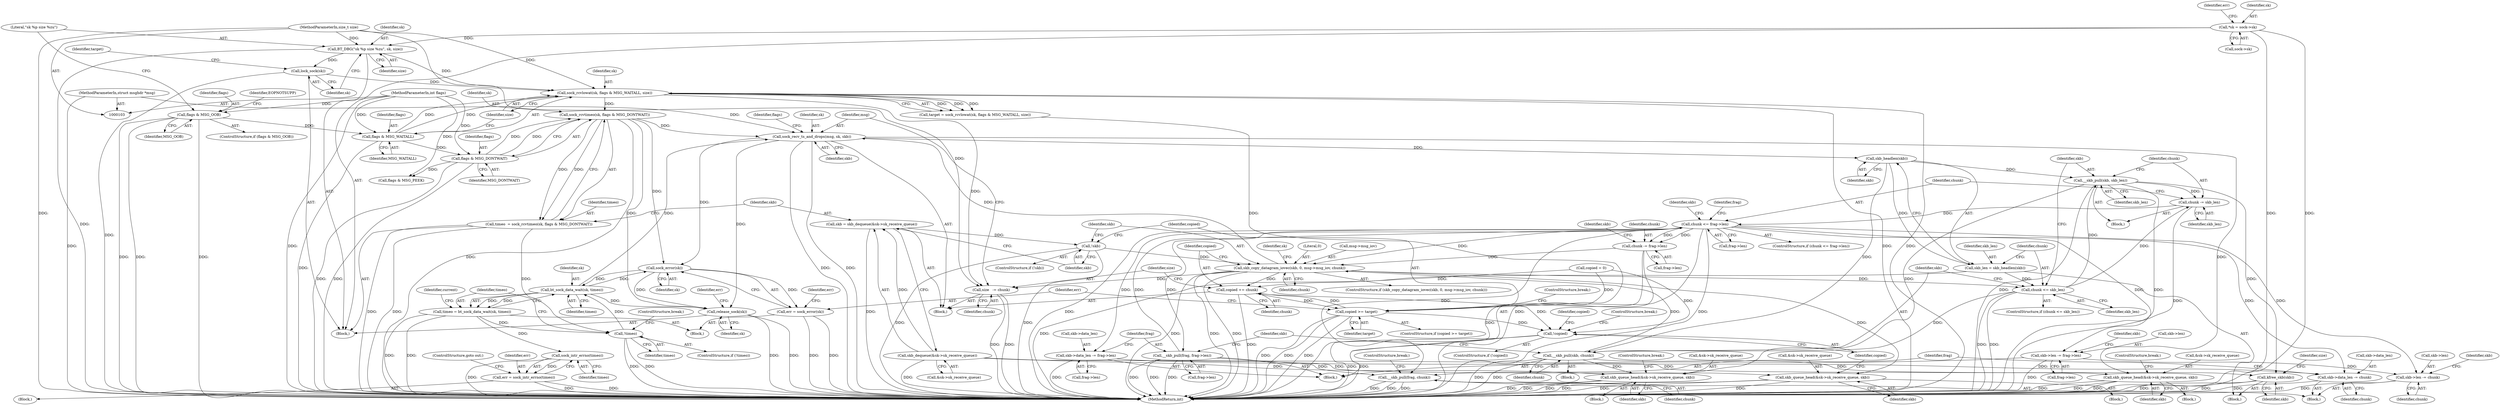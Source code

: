 digraph "0_linux_f3d3342602f8bcbf37d7c46641cb9bca7618eb1c_7@API" {
"1000240" [label="(Call,sock_recv_ts_and_drops(msg, sk, skb))"];
"1000106" [label="(MethodParameterIn,struct msghdr *msg)"];
"1000198" [label="(Call,bt_sock_data_wait(sk, timeo))"];
"1000176" [label="(Call,sock_error(sk))"];
"1000240" [label="(Call,sock_recv_ts_and_drops(msg, sk, skb))"];
"1000149" [label="(Call,sock_rcvtimeo(sk, flags & MSG_DONTWAIT))"];
"1000141" [label="(Call,sock_rcvlowat(sk, flags & MSG_WAITALL, size))"];
"1000137" [label="(Call,lock_sock(sk))"];
"1000133" [label="(Call,BT_DBG(\"sk %p size %zu\", sk, size))"];
"1000111" [label="(Call,*sk = sock->sk)"];
"1000107" [label="(MethodParameterIn,size_t size)"];
"1000143" [label="(Call,flags & MSG_WAITALL)"];
"1000127" [label="(Call,flags & MSG_OOB)"];
"1000108" [label="(MethodParameterIn,int flags)"];
"1000151" [label="(Call,flags & MSG_DONTWAIT)"];
"1000212" [label="(Call,skb_copy_datagram_iovec(skb, 0, msg->msg_iov, chunk))"];
"1000166" [label="(Call,!skb)"];
"1000158" [label="(Call,skb = skb_dequeue(&sk->sk_receive_queue))"];
"1000160" [label="(Call,skb_dequeue(&sk->sk_receive_queue))"];
"1000274" [label="(Call,chunk <= frag->len)"];
"1000269" [label="(Call,chunk -= skb_len)"];
"1000266" [label="(Call,__skb_pull(skb, skb_len))"];
"1000253" [label="(Call,skb_headlen(skb))"];
"1000256" [label="(Call,chunk <= skb_len)"];
"1000251" [label="(Call,skb_len = skb_headlen(skb))"];
"1000319" [label="(Call,__skb_pull(frag, frag->len))"];
"1000300" [label="(Call,chunk -= frag->len)"];
"1000260" [label="(Call,__skb_pull(skb, chunk))"];
"1000193" [label="(Call,!timeo)"];
"1000147" [label="(Call,timeo  = sock_rcvtimeo(sk, flags & MSG_DONTWAIT))"];
"1000196" [label="(Call,timeo = bt_sock_data_wait(sk, timeo))"];
"1000174" [label="(Call,err = sock_error(sk))"];
"1000207" [label="(Call,sock_intr_errno(timeo))"];
"1000205" [label="(Call,err = sock_intr_errno(timeo))"];
"1000220" [label="(Call,skb_queue_head(&sk->sk_receive_queue, skb))"];
"1000234" [label="(Call,copied += chunk)"];
"1000170" [label="(Call,copied >= target)"];
"1000227" [label="(Call,!copied)"];
"1000237" [label="(Call,size   -= chunk)"];
"1000329" [label="(Call,skb_queue_head(&sk->sk_receive_queue, skb))"];
"1000336" [label="(Call,kfree_skb(skb))"];
"1000280" [label="(Call,skb->len -= chunk)"];
"1000285" [label="(Call,skb->data_len -= chunk)"];
"1000290" [label="(Call,__skb_pull(frag, chunk))"];
"1000305" [label="(Call,skb->len -= frag->len)"];
"1000312" [label="(Call,skb->data_len -= frag->len)"];
"1000340" [label="(Call,skb_queue_head(&sk->sk_receive_queue, skb))"];
"1000349" [label="(Call,release_sock(sk))"];
"1000135" [label="(Identifier,sk)"];
"1000219" [label="(Block,)"];
"1000274" [label="(Call,chunk <= frag->len)"];
"1000150" [label="(Identifier,sk)"];
"1000249" [label="(Block,)"];
"1000161" [label="(Call,&sk->sk_receive_queue)"];
"1000257" [label="(Identifier,chunk)"];
"1000320" [label="(Identifier,frag)"];
"1000213" [label="(Identifier,skb)"];
"1000280" [label="(Call,skb->len -= chunk)"];
"1000176" [label="(Call,sock_error(sk))"];
"1000199" [label="(Identifier,sk)"];
"1000266" [label="(Call,__skb_pull(skb, skb_len))"];
"1000179" [label="(Identifier,err)"];
"1000297" [label="(Identifier,frag)"];
"1000107" [label="(MethodParameterIn,size_t size)"];
"1000192" [label="(ControlStructure,if (!timeo))"];
"1000291" [label="(Identifier,frag)"];
"1000165" [label="(ControlStructure,if (!skb))"];
"1000292" [label="(Identifier,chunk)"];
"1000143" [label="(Call,flags & MSG_WAITALL)"];
"1000275" [label="(Identifier,chunk)"];
"1000281" [label="(Call,skb->len)"];
"1000254" [label="(Identifier,skb)"];
"1000345" [label="(Identifier,skb)"];
"1000196" [label="(Call,timeo = bt_sock_data_wait(sk, timeo))"];
"1000134" [label="(Literal,\"sk %p size %zu\")"];
"1000282" [label="(Identifier,skb)"];
"1000312" [label="(Call,skb->data_len -= frag->len)"];
"1000230" [label="(Identifier,copied)"];
"1000239" [label="(Identifier,chunk)"];
"1000270" [label="(Identifier,chunk)"];
"1000172" [label="(Identifier,target)"];
"1000349" [label="(Call,release_sock(sk))"];
"1000147" [label="(Call,timeo  = sock_rcvtimeo(sk, flags & MSG_DONTWAIT))"];
"1000212" [label="(Call,skb_copy_datagram_iovec(skb, 0, msg->msg_iov, chunk))"];
"1000228" [label="(Identifier,copied)"];
"1000118" [label="(Identifier,err)"];
"1000306" [label="(Call,skb->len)"];
"1000293" [label="(ControlStructure,break;)"];
"1000166" [label="(Call,!skb)"];
"1000300" [label="(Call,chunk -= frag->len)"];
"1000340" [label="(Call,skb_queue_head(&sk->sk_receive_queue, skb))"];
"1000261" [label="(Identifier,skb)"];
"1000243" [label="(Identifier,skb)"];
"1000142" [label="(Identifier,sk)"];
"1000127" [label="(Call,flags & MSG_OOB)"];
"1000132" [label="(Identifier,EOPNOTSUPP)"];
"1000177" [label="(Identifier,sk)"];
"1000328" [label="(Block,)"];
"1000286" [label="(Call,skb->data_len)"];
"1000211" [label="(ControlStructure,if (skb_copy_datagram_iovec(skb, 0, msg->msg_iov, chunk)))"];
"1000148" [label="(Identifier,timeo)"];
"1000203" [label="(Identifier,current)"];
"1000170" [label="(Call,copied >= target)"];
"1000339" [label="(Block,)"];
"1000236" [label="(Identifier,chunk)"];
"1000140" [label="(Identifier,target)"];
"1000309" [label="(Call,frag->len)"];
"1000299" [label="(Block,)"];
"1000167" [label="(Identifier,skb)"];
"1000329" [label="(Call,skb_queue_head(&sk->sk_receive_queue, skb))"];
"1000290" [label="(Call,__skb_pull(frag, chunk))"];
"1000205" [label="(Call,err = sock_intr_errno(timeo))"];
"1000174" [label="(Call,err = sock_error(sk))"];
"1000149" [label="(Call,sock_rcvtimeo(sk, flags & MSG_DONTWAIT))"];
"1000260" [label="(Call,__skb_pull(skb, chunk))"];
"1000350" [label="(Identifier,sk)"];
"1000307" [label="(Identifier,skb)"];
"1000141" [label="(Call,sock_rcvlowat(sk, flags & MSG_WAITALL, size))"];
"1000346" [label="(ControlStructure,break;)"];
"1000233" [label="(ControlStructure,break;)"];
"1000284" [label="(Identifier,chunk)"];
"1000313" [label="(Call,skb->data_len)"];
"1000151" [label="(Call,flags & MSG_DONTWAIT)"];
"1000287" [label="(Identifier,skb)"];
"1000126" [label="(ControlStructure,if (flags & MSG_OOB))"];
"1000259" [label="(Block,)"];
"1000139" [label="(Call,target = sock_rcvlowat(sk, flags & MSG_WAITALL, size))"];
"1000221" [label="(Call,&sk->sk_receive_queue)"];
"1000207" [label="(Call,sock_intr_errno(timeo))"];
"1000235" [label="(Identifier,copied)"];
"1000237" [label="(Call,size   -= chunk)"];
"1000267" [label="(Identifier,skb)"];
"1000251" [label="(Call,skb_len = skb_headlen(skb))"];
"1000160" [label="(Call,skb_dequeue(&sk->sk_receive_queue))"];
"1000240" [label="(Call,sock_recv_ts_and_drops(msg, sk, skb))"];
"1000268" [label="(Identifier,skb_len)"];
"1000138" [label="(Identifier,sk)"];
"1000129" [label="(Identifier,MSG_OOB)"];
"1000128" [label="(Identifier,flags)"];
"1000352" [label="(MethodReturn,int)"];
"1000158" [label="(Call,skb = skb_dequeue(&sk->sk_receive_queue))"];
"1000302" [label="(Call,frag->len)"];
"1000111" [label="(Call,*sk = sock->sk)"];
"1000225" [label="(Identifier,skb)"];
"1000215" [label="(Call,msg->msg_iov)"];
"1000279" [label="(Block,)"];
"1000122" [label="(Call,copied = 0)"];
"1000169" [label="(ControlStructure,if (copied >= target))"];
"1000247" [label="(Identifier,flags)"];
"1000109" [label="(Block,)"];
"1000136" [label="(Identifier,size)"];
"1000256" [label="(Call,chunk <= skb_len)"];
"1000209" [label="(ControlStructure,goto out;)"];
"1000168" [label="(Block,)"];
"1000200" [label="(Identifier,timeo)"];
"1000314" [label="(Identifier,skb)"];
"1000264" [label="(Block,)"];
"1000330" [label="(Call,&sk->sk_receive_queue)"];
"1000159" [label="(Identifier,skb)"];
"1000206" [label="(Identifier,err)"];
"1000195" [label="(ControlStructure,break;)"];
"1000112" [label="(Identifier,sk)"];
"1000220" [label="(Call,skb_queue_head(&sk->sk_receive_queue, skb))"];
"1000153" [label="(Identifier,MSG_DONTWAIT)"];
"1000218" [label="(Identifier,chunk)"];
"1000223" [label="(Identifier,sk)"];
"1000253" [label="(Call,skb_headlen(skb))"];
"1000144" [label="(Identifier,flags)"];
"1000137" [label="(Call,lock_sock(sk))"];
"1000351" [label="(Identifier,err)"];
"1000234" [label="(Call,copied += chunk)"];
"1000246" [label="(Call,flags & MSG_PEEK)"];
"1000198" [label="(Call,bt_sock_data_wait(sk, timeo))"];
"1000197" [label="(Identifier,timeo)"];
"1000269" [label="(Call,chunk -= skb_len)"];
"1000273" [label="(ControlStructure,if (chunk <= frag->len))"];
"1000146" [label="(Identifier,size)"];
"1000326" [label="(Identifier,skb)"];
"1000175" [label="(Identifier,err)"];
"1000155" [label="(Block,)"];
"1000194" [label="(Identifier,timeo)"];
"1000108" [label="(MethodParameterIn,int flags)"];
"1000271" [label="(Identifier,skb_len)"];
"1000204" [label="(Block,)"];
"1000214" [label="(Literal,0)"];
"1000334" [label="(Identifier,skb)"];
"1000242" [label="(Identifier,sk)"];
"1000262" [label="(Identifier,chunk)"];
"1000258" [label="(Identifier,skb_len)"];
"1000133" [label="(Call,BT_DBG(\"sk %p size %zu\", sk, size))"];
"1000305" [label="(Call,skb->len -= frag->len)"];
"1000289" [label="(Identifier,chunk)"];
"1000113" [label="(Call,sock->sk)"];
"1000341" [label="(Call,&sk->sk_receive_queue)"];
"1000173" [label="(ControlStructure,break;)"];
"1000241" [label="(Identifier,msg)"];
"1000301" [label="(Identifier,chunk)"];
"1000208" [label="(Identifier,timeo)"];
"1000238" [label="(Identifier,size)"];
"1000227" [label="(Call,!copied)"];
"1000335" [label="(ControlStructure,break;)"];
"1000337" [label="(Identifier,skb)"];
"1000145" [label="(Identifier,MSG_WAITALL)"];
"1000347" [label="(Identifier,size)"];
"1000193" [label="(Call,!timeo)"];
"1000285" [label="(Call,skb->data_len -= chunk)"];
"1000321" [label="(Call,frag->len)"];
"1000152" [label="(Identifier,flags)"];
"1000319" [label="(Call,__skb_pull(frag, frag->len))"];
"1000252" [label="(Identifier,skb_len)"];
"1000316" [label="(Call,frag->len)"];
"1000336" [label="(Call,kfree_skb(skb))"];
"1000106" [label="(MethodParameterIn,struct msghdr *msg)"];
"1000276" [label="(Call,frag->len)"];
"1000226" [label="(ControlStructure,if (!copied))"];
"1000171" [label="(Identifier,copied)"];
"1000255" [label="(ControlStructure,if (chunk <= skb_len))"];
"1000240" -> "1000155"  [label="AST: "];
"1000240" -> "1000243"  [label="CFG: "];
"1000241" -> "1000240"  [label="AST: "];
"1000242" -> "1000240"  [label="AST: "];
"1000243" -> "1000240"  [label="AST: "];
"1000247" -> "1000240"  [label="CFG: "];
"1000240" -> "1000352"  [label="DDG: "];
"1000240" -> "1000352"  [label="DDG: "];
"1000240" -> "1000176"  [label="DDG: "];
"1000106" -> "1000240"  [label="DDG: "];
"1000198" -> "1000240"  [label="DDG: "];
"1000149" -> "1000240"  [label="DDG: "];
"1000212" -> "1000240"  [label="DDG: "];
"1000240" -> "1000253"  [label="DDG: "];
"1000240" -> "1000340"  [label="DDG: "];
"1000240" -> "1000349"  [label="DDG: "];
"1000106" -> "1000103"  [label="AST: "];
"1000106" -> "1000352"  [label="DDG: "];
"1000198" -> "1000196"  [label="AST: "];
"1000198" -> "1000200"  [label="CFG: "];
"1000199" -> "1000198"  [label="AST: "];
"1000200" -> "1000198"  [label="AST: "];
"1000196" -> "1000198"  [label="CFG: "];
"1000198" -> "1000176"  [label="DDG: "];
"1000198" -> "1000196"  [label="DDG: "];
"1000198" -> "1000196"  [label="DDG: "];
"1000176" -> "1000198"  [label="DDG: "];
"1000193" -> "1000198"  [label="DDG: "];
"1000198" -> "1000349"  [label="DDG: "];
"1000176" -> "1000174"  [label="AST: "];
"1000176" -> "1000177"  [label="CFG: "];
"1000177" -> "1000176"  [label="AST: "];
"1000174" -> "1000176"  [label="CFG: "];
"1000176" -> "1000174"  [label="DDG: "];
"1000149" -> "1000176"  [label="DDG: "];
"1000176" -> "1000349"  [label="DDG: "];
"1000149" -> "1000147"  [label="AST: "];
"1000149" -> "1000151"  [label="CFG: "];
"1000150" -> "1000149"  [label="AST: "];
"1000151" -> "1000149"  [label="AST: "];
"1000147" -> "1000149"  [label="CFG: "];
"1000149" -> "1000352"  [label="DDG: "];
"1000149" -> "1000147"  [label="DDG: "];
"1000149" -> "1000147"  [label="DDG: "];
"1000141" -> "1000149"  [label="DDG: "];
"1000151" -> "1000149"  [label="DDG: "];
"1000151" -> "1000149"  [label="DDG: "];
"1000149" -> "1000349"  [label="DDG: "];
"1000141" -> "1000139"  [label="AST: "];
"1000141" -> "1000146"  [label="CFG: "];
"1000142" -> "1000141"  [label="AST: "];
"1000143" -> "1000141"  [label="AST: "];
"1000146" -> "1000141"  [label="AST: "];
"1000139" -> "1000141"  [label="CFG: "];
"1000141" -> "1000352"  [label="DDG: "];
"1000141" -> "1000352"  [label="DDG: "];
"1000141" -> "1000139"  [label="DDG: "];
"1000141" -> "1000139"  [label="DDG: "];
"1000141" -> "1000139"  [label="DDG: "];
"1000137" -> "1000141"  [label="DDG: "];
"1000143" -> "1000141"  [label="DDG: "];
"1000143" -> "1000141"  [label="DDG: "];
"1000133" -> "1000141"  [label="DDG: "];
"1000107" -> "1000141"  [label="DDG: "];
"1000141" -> "1000237"  [label="DDG: "];
"1000137" -> "1000109"  [label="AST: "];
"1000137" -> "1000138"  [label="CFG: "];
"1000138" -> "1000137"  [label="AST: "];
"1000140" -> "1000137"  [label="CFG: "];
"1000137" -> "1000352"  [label="DDG: "];
"1000133" -> "1000137"  [label="DDG: "];
"1000133" -> "1000109"  [label="AST: "];
"1000133" -> "1000136"  [label="CFG: "];
"1000134" -> "1000133"  [label="AST: "];
"1000135" -> "1000133"  [label="AST: "];
"1000136" -> "1000133"  [label="AST: "];
"1000138" -> "1000133"  [label="CFG: "];
"1000133" -> "1000352"  [label="DDG: "];
"1000111" -> "1000133"  [label="DDG: "];
"1000107" -> "1000133"  [label="DDG: "];
"1000111" -> "1000109"  [label="AST: "];
"1000111" -> "1000113"  [label="CFG: "];
"1000112" -> "1000111"  [label="AST: "];
"1000113" -> "1000111"  [label="AST: "];
"1000118" -> "1000111"  [label="CFG: "];
"1000111" -> "1000352"  [label="DDG: "];
"1000111" -> "1000352"  [label="DDG: "];
"1000107" -> "1000103"  [label="AST: "];
"1000107" -> "1000352"  [label="DDG: "];
"1000107" -> "1000237"  [label="DDG: "];
"1000143" -> "1000145"  [label="CFG: "];
"1000144" -> "1000143"  [label="AST: "];
"1000145" -> "1000143"  [label="AST: "];
"1000146" -> "1000143"  [label="CFG: "];
"1000143" -> "1000352"  [label="DDG: "];
"1000127" -> "1000143"  [label="DDG: "];
"1000108" -> "1000143"  [label="DDG: "];
"1000143" -> "1000151"  [label="DDG: "];
"1000127" -> "1000126"  [label="AST: "];
"1000127" -> "1000129"  [label="CFG: "];
"1000128" -> "1000127"  [label="AST: "];
"1000129" -> "1000127"  [label="AST: "];
"1000132" -> "1000127"  [label="CFG: "];
"1000134" -> "1000127"  [label="CFG: "];
"1000127" -> "1000352"  [label="DDG: "];
"1000127" -> "1000352"  [label="DDG: "];
"1000127" -> "1000352"  [label="DDG: "];
"1000108" -> "1000127"  [label="DDG: "];
"1000108" -> "1000103"  [label="AST: "];
"1000108" -> "1000352"  [label="DDG: "];
"1000108" -> "1000151"  [label="DDG: "];
"1000108" -> "1000246"  [label="DDG: "];
"1000151" -> "1000153"  [label="CFG: "];
"1000152" -> "1000151"  [label="AST: "];
"1000153" -> "1000151"  [label="AST: "];
"1000151" -> "1000352"  [label="DDG: "];
"1000151" -> "1000352"  [label="DDG: "];
"1000151" -> "1000246"  [label="DDG: "];
"1000212" -> "1000211"  [label="AST: "];
"1000212" -> "1000218"  [label="CFG: "];
"1000213" -> "1000212"  [label="AST: "];
"1000214" -> "1000212"  [label="AST: "];
"1000215" -> "1000212"  [label="AST: "];
"1000218" -> "1000212"  [label="AST: "];
"1000223" -> "1000212"  [label="CFG: "];
"1000235" -> "1000212"  [label="CFG: "];
"1000212" -> "1000352"  [label="DDG: "];
"1000212" -> "1000352"  [label="DDG: "];
"1000212" -> "1000352"  [label="DDG: "];
"1000166" -> "1000212"  [label="DDG: "];
"1000274" -> "1000212"  [label="DDG: "];
"1000300" -> "1000212"  [label="DDG: "];
"1000260" -> "1000212"  [label="DDG: "];
"1000212" -> "1000220"  [label="DDG: "];
"1000212" -> "1000234"  [label="DDG: "];
"1000212" -> "1000237"  [label="DDG: "];
"1000212" -> "1000256"  [label="DDG: "];
"1000166" -> "1000165"  [label="AST: "];
"1000166" -> "1000167"  [label="CFG: "];
"1000167" -> "1000166"  [label="AST: "];
"1000171" -> "1000166"  [label="CFG: "];
"1000213" -> "1000166"  [label="CFG: "];
"1000166" -> "1000352"  [label="DDG: "];
"1000166" -> "1000352"  [label="DDG: "];
"1000158" -> "1000166"  [label="DDG: "];
"1000158" -> "1000155"  [label="AST: "];
"1000158" -> "1000160"  [label="CFG: "];
"1000159" -> "1000158"  [label="AST: "];
"1000160" -> "1000158"  [label="AST: "];
"1000167" -> "1000158"  [label="CFG: "];
"1000158" -> "1000352"  [label="DDG: "];
"1000160" -> "1000158"  [label="DDG: "];
"1000160" -> "1000161"  [label="CFG: "];
"1000161" -> "1000160"  [label="AST: "];
"1000160" -> "1000352"  [label="DDG: "];
"1000160" -> "1000220"  [label="DDG: "];
"1000160" -> "1000329"  [label="DDG: "];
"1000160" -> "1000340"  [label="DDG: "];
"1000274" -> "1000273"  [label="AST: "];
"1000274" -> "1000276"  [label="CFG: "];
"1000275" -> "1000274"  [label="AST: "];
"1000276" -> "1000274"  [label="AST: "];
"1000282" -> "1000274"  [label="CFG: "];
"1000297" -> "1000274"  [label="CFG: "];
"1000274" -> "1000352"  [label="DDG: "];
"1000274" -> "1000352"  [label="DDG: "];
"1000274" -> "1000352"  [label="DDG: "];
"1000269" -> "1000274"  [label="DDG: "];
"1000319" -> "1000274"  [label="DDG: "];
"1000274" -> "1000280"  [label="DDG: "];
"1000274" -> "1000285"  [label="DDG: "];
"1000274" -> "1000290"  [label="DDG: "];
"1000274" -> "1000300"  [label="DDG: "];
"1000274" -> "1000300"  [label="DDG: "];
"1000274" -> "1000305"  [label="DDG: "];
"1000274" -> "1000312"  [label="DDG: "];
"1000274" -> "1000319"  [label="DDG: "];
"1000269" -> "1000264"  [label="AST: "];
"1000269" -> "1000271"  [label="CFG: "];
"1000270" -> "1000269"  [label="AST: "];
"1000271" -> "1000269"  [label="AST: "];
"1000275" -> "1000269"  [label="CFG: "];
"1000269" -> "1000352"  [label="DDG: "];
"1000266" -> "1000269"  [label="DDG: "];
"1000256" -> "1000269"  [label="DDG: "];
"1000266" -> "1000264"  [label="AST: "];
"1000266" -> "1000268"  [label="CFG: "];
"1000267" -> "1000266"  [label="AST: "];
"1000268" -> "1000266"  [label="AST: "];
"1000270" -> "1000266"  [label="CFG: "];
"1000266" -> "1000352"  [label="DDG: "];
"1000266" -> "1000352"  [label="DDG: "];
"1000253" -> "1000266"  [label="DDG: "];
"1000256" -> "1000266"  [label="DDG: "];
"1000266" -> "1000329"  [label="DDG: "];
"1000266" -> "1000336"  [label="DDG: "];
"1000253" -> "1000251"  [label="AST: "];
"1000253" -> "1000254"  [label="CFG: "];
"1000254" -> "1000253"  [label="AST: "];
"1000251" -> "1000253"  [label="CFG: "];
"1000253" -> "1000251"  [label="DDG: "];
"1000253" -> "1000260"  [label="DDG: "];
"1000256" -> "1000255"  [label="AST: "];
"1000256" -> "1000258"  [label="CFG: "];
"1000257" -> "1000256"  [label="AST: "];
"1000258" -> "1000256"  [label="AST: "];
"1000261" -> "1000256"  [label="CFG: "];
"1000267" -> "1000256"  [label="CFG: "];
"1000256" -> "1000352"  [label="DDG: "];
"1000256" -> "1000352"  [label="DDG: "];
"1000251" -> "1000256"  [label="DDG: "];
"1000256" -> "1000260"  [label="DDG: "];
"1000251" -> "1000249"  [label="AST: "];
"1000252" -> "1000251"  [label="AST: "];
"1000257" -> "1000251"  [label="CFG: "];
"1000251" -> "1000352"  [label="DDG: "];
"1000319" -> "1000299"  [label="AST: "];
"1000319" -> "1000321"  [label="CFG: "];
"1000320" -> "1000319"  [label="AST: "];
"1000321" -> "1000319"  [label="AST: "];
"1000326" -> "1000319"  [label="CFG: "];
"1000319" -> "1000352"  [label="DDG: "];
"1000319" -> "1000352"  [label="DDG: "];
"1000319" -> "1000352"  [label="DDG: "];
"1000319" -> "1000290"  [label="DDG: "];
"1000300" -> "1000299"  [label="AST: "];
"1000300" -> "1000302"  [label="CFG: "];
"1000301" -> "1000300"  [label="AST: "];
"1000302" -> "1000300"  [label="AST: "];
"1000307" -> "1000300"  [label="CFG: "];
"1000300" -> "1000352"  [label="DDG: "];
"1000260" -> "1000259"  [label="AST: "];
"1000260" -> "1000262"  [label="CFG: "];
"1000261" -> "1000260"  [label="AST: "];
"1000262" -> "1000260"  [label="AST: "];
"1000326" -> "1000260"  [label="CFG: "];
"1000260" -> "1000352"  [label="DDG: "];
"1000260" -> "1000352"  [label="DDG: "];
"1000260" -> "1000329"  [label="DDG: "];
"1000260" -> "1000336"  [label="DDG: "];
"1000193" -> "1000192"  [label="AST: "];
"1000193" -> "1000194"  [label="CFG: "];
"1000194" -> "1000193"  [label="AST: "];
"1000195" -> "1000193"  [label="CFG: "];
"1000197" -> "1000193"  [label="CFG: "];
"1000193" -> "1000352"  [label="DDG: "];
"1000193" -> "1000352"  [label="DDG: "];
"1000147" -> "1000193"  [label="DDG: "];
"1000196" -> "1000193"  [label="DDG: "];
"1000147" -> "1000109"  [label="AST: "];
"1000148" -> "1000147"  [label="AST: "];
"1000159" -> "1000147"  [label="CFG: "];
"1000147" -> "1000352"  [label="DDG: "];
"1000147" -> "1000352"  [label="DDG: "];
"1000196" -> "1000168"  [label="AST: "];
"1000197" -> "1000196"  [label="AST: "];
"1000203" -> "1000196"  [label="CFG: "];
"1000196" -> "1000352"  [label="DDG: "];
"1000196" -> "1000352"  [label="DDG: "];
"1000196" -> "1000207"  [label="DDG: "];
"1000174" -> "1000168"  [label="AST: "];
"1000175" -> "1000174"  [label="AST: "];
"1000179" -> "1000174"  [label="CFG: "];
"1000174" -> "1000352"  [label="DDG: "];
"1000174" -> "1000352"  [label="DDG: "];
"1000207" -> "1000205"  [label="AST: "];
"1000207" -> "1000208"  [label="CFG: "];
"1000208" -> "1000207"  [label="AST: "];
"1000205" -> "1000207"  [label="CFG: "];
"1000207" -> "1000352"  [label="DDG: "];
"1000207" -> "1000205"  [label="DDG: "];
"1000205" -> "1000204"  [label="AST: "];
"1000206" -> "1000205"  [label="AST: "];
"1000209" -> "1000205"  [label="CFG: "];
"1000205" -> "1000352"  [label="DDG: "];
"1000205" -> "1000352"  [label="DDG: "];
"1000220" -> "1000219"  [label="AST: "];
"1000220" -> "1000225"  [label="CFG: "];
"1000221" -> "1000220"  [label="AST: "];
"1000225" -> "1000220"  [label="AST: "];
"1000228" -> "1000220"  [label="CFG: "];
"1000220" -> "1000352"  [label="DDG: "];
"1000220" -> "1000352"  [label="DDG: "];
"1000220" -> "1000352"  [label="DDG: "];
"1000234" -> "1000155"  [label="AST: "];
"1000234" -> "1000236"  [label="CFG: "];
"1000235" -> "1000234"  [label="AST: "];
"1000236" -> "1000234"  [label="AST: "];
"1000238" -> "1000234"  [label="CFG: "];
"1000234" -> "1000352"  [label="DDG: "];
"1000234" -> "1000170"  [label="DDG: "];
"1000234" -> "1000227"  [label="DDG: "];
"1000122" -> "1000234"  [label="DDG: "];
"1000170" -> "1000234"  [label="DDG: "];
"1000170" -> "1000169"  [label="AST: "];
"1000170" -> "1000172"  [label="CFG: "];
"1000171" -> "1000170"  [label="AST: "];
"1000172" -> "1000170"  [label="AST: "];
"1000173" -> "1000170"  [label="CFG: "];
"1000175" -> "1000170"  [label="CFG: "];
"1000170" -> "1000352"  [label="DDG: "];
"1000170" -> "1000352"  [label="DDG: "];
"1000170" -> "1000352"  [label="DDG: "];
"1000122" -> "1000170"  [label="DDG: "];
"1000139" -> "1000170"  [label="DDG: "];
"1000170" -> "1000227"  [label="DDG: "];
"1000227" -> "1000226"  [label="AST: "];
"1000227" -> "1000228"  [label="CFG: "];
"1000228" -> "1000227"  [label="AST: "];
"1000230" -> "1000227"  [label="CFG: "];
"1000233" -> "1000227"  [label="CFG: "];
"1000227" -> "1000352"  [label="DDG: "];
"1000227" -> "1000352"  [label="DDG: "];
"1000122" -> "1000227"  [label="DDG: "];
"1000237" -> "1000155"  [label="AST: "];
"1000237" -> "1000239"  [label="CFG: "];
"1000238" -> "1000237"  [label="AST: "];
"1000239" -> "1000237"  [label="AST: "];
"1000241" -> "1000237"  [label="CFG: "];
"1000237" -> "1000352"  [label="DDG: "];
"1000237" -> "1000352"  [label="DDG: "];
"1000329" -> "1000328"  [label="AST: "];
"1000329" -> "1000334"  [label="CFG: "];
"1000330" -> "1000329"  [label="AST: "];
"1000334" -> "1000329"  [label="AST: "];
"1000335" -> "1000329"  [label="CFG: "];
"1000329" -> "1000352"  [label="DDG: "];
"1000329" -> "1000352"  [label="DDG: "];
"1000329" -> "1000352"  [label="DDG: "];
"1000336" -> "1000249"  [label="AST: "];
"1000336" -> "1000337"  [label="CFG: "];
"1000337" -> "1000336"  [label="AST: "];
"1000347" -> "1000336"  [label="CFG: "];
"1000336" -> "1000352"  [label="DDG: "];
"1000336" -> "1000352"  [label="DDG: "];
"1000280" -> "1000279"  [label="AST: "];
"1000280" -> "1000284"  [label="CFG: "];
"1000281" -> "1000280"  [label="AST: "];
"1000284" -> "1000280"  [label="AST: "];
"1000287" -> "1000280"  [label="CFG: "];
"1000280" -> "1000352"  [label="DDG: "];
"1000305" -> "1000280"  [label="DDG: "];
"1000285" -> "1000279"  [label="AST: "];
"1000285" -> "1000289"  [label="CFG: "];
"1000286" -> "1000285"  [label="AST: "];
"1000289" -> "1000285"  [label="AST: "];
"1000291" -> "1000285"  [label="CFG: "];
"1000285" -> "1000352"  [label="DDG: "];
"1000312" -> "1000285"  [label="DDG: "];
"1000290" -> "1000279"  [label="AST: "];
"1000290" -> "1000292"  [label="CFG: "];
"1000291" -> "1000290"  [label="AST: "];
"1000292" -> "1000290"  [label="AST: "];
"1000293" -> "1000290"  [label="CFG: "];
"1000290" -> "1000352"  [label="DDG: "];
"1000290" -> "1000352"  [label="DDG: "];
"1000290" -> "1000352"  [label="DDG: "];
"1000305" -> "1000299"  [label="AST: "];
"1000305" -> "1000309"  [label="CFG: "];
"1000306" -> "1000305"  [label="AST: "];
"1000309" -> "1000305"  [label="AST: "];
"1000314" -> "1000305"  [label="CFG: "];
"1000305" -> "1000352"  [label="DDG: "];
"1000312" -> "1000299"  [label="AST: "];
"1000312" -> "1000316"  [label="CFG: "];
"1000313" -> "1000312"  [label="AST: "];
"1000316" -> "1000312"  [label="AST: "];
"1000320" -> "1000312"  [label="CFG: "];
"1000312" -> "1000352"  [label="DDG: "];
"1000340" -> "1000339"  [label="AST: "];
"1000340" -> "1000345"  [label="CFG: "];
"1000341" -> "1000340"  [label="AST: "];
"1000345" -> "1000340"  [label="AST: "];
"1000346" -> "1000340"  [label="CFG: "];
"1000340" -> "1000352"  [label="DDG: "];
"1000340" -> "1000352"  [label="DDG: "];
"1000340" -> "1000352"  [label="DDG: "];
"1000349" -> "1000109"  [label="AST: "];
"1000349" -> "1000350"  [label="CFG: "];
"1000350" -> "1000349"  [label="AST: "];
"1000351" -> "1000349"  [label="CFG: "];
"1000349" -> "1000352"  [label="DDG: "];
"1000349" -> "1000352"  [label="DDG: "];
}
